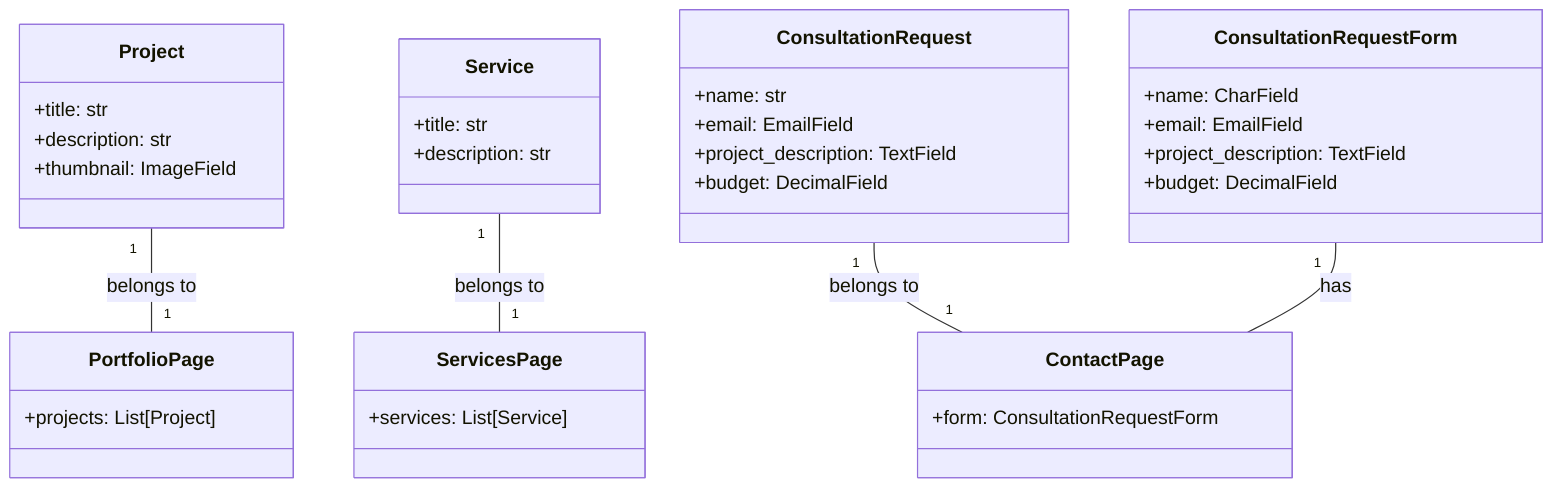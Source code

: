 classDiagram
    class Project{
        +title: str
        +description: str
        +thumbnail: ImageField
    }
    class Service{
        +title: str
        +description: str
    }
    class ConsultationRequest{
        +name: str
        +email: EmailField
        +project_description: TextField
        +budget: DecimalField
    }
    class PortfolioPage{
        +projects: List[Project]
    }
    class ServicesPage{
        +services: List[Service]
    }
    class ContactPage{
        +form: ConsultationRequestForm
    }
    class ConsultationRequestForm{
        +name: CharField
        +email: EmailField
        +project_description: TextField
        +budget: DecimalField
    }
    Project "1" -- "1" PortfolioPage: belongs to
    Service "1" -- "1" ServicesPage: belongs to
    ConsultationRequest "1" -- "1" ContactPage: belongs to
    ConsultationRequestForm "1" -- "1" ContactPage: has